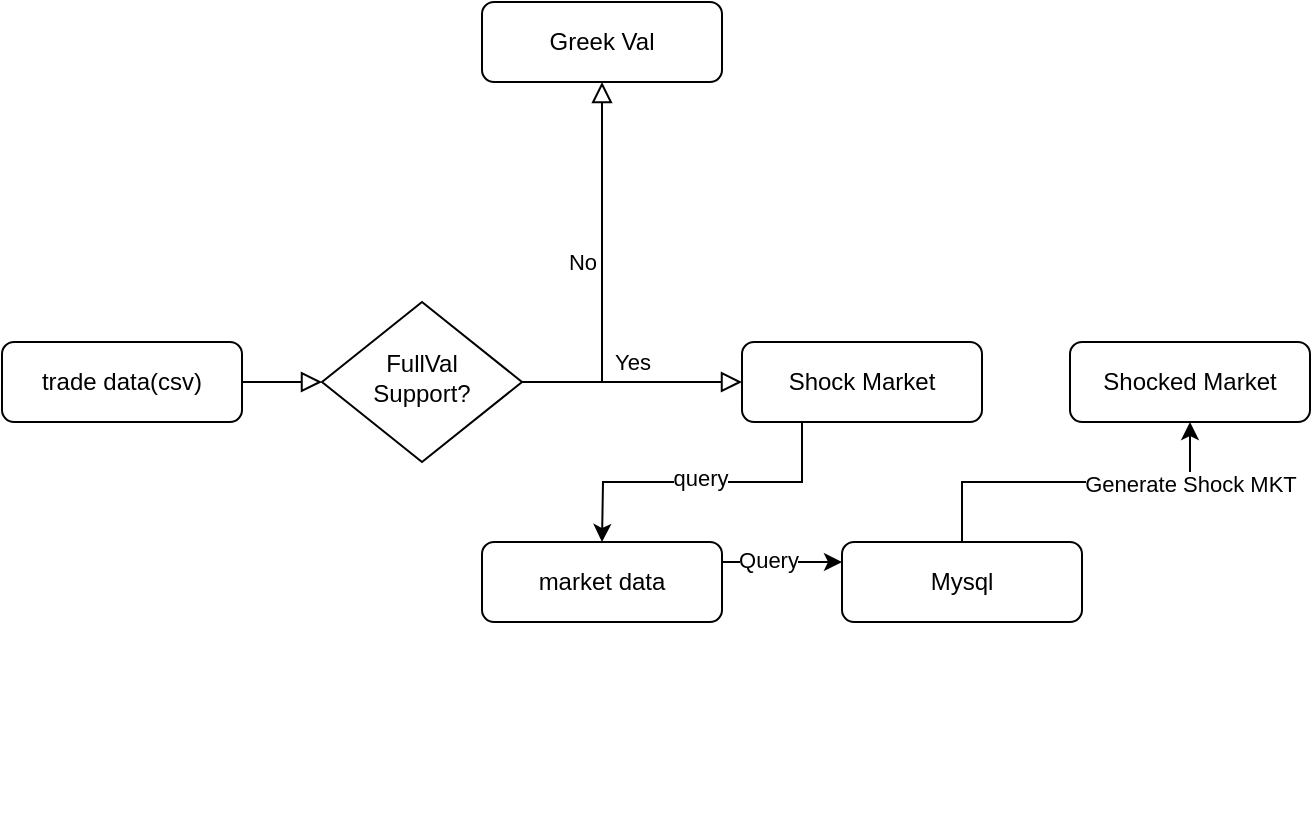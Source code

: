 <mxfile version="14.9.6" type="device"><diagram id="C5RBs43oDa-KdzZeNtuy" name="Page-1"><mxGraphModel dx="1715" dy="576" grid="1" gridSize="10" guides="1" tooltips="1" connect="1" arrows="1" fold="1" page="1" pageScale="1" pageWidth="827" pageHeight="1169" math="0" shadow="0"><root><mxCell id="WIyWlLk6GJQsqaUBKTNV-0"/><mxCell id="WIyWlLk6GJQsqaUBKTNV-1" parent="WIyWlLk6GJQsqaUBKTNV-0"/><mxCell id="WIyWlLk6GJQsqaUBKTNV-2" value="" style="rounded=0;html=1;jettySize=auto;orthogonalLoop=1;fontSize=11;endArrow=block;endFill=0;endSize=8;strokeWidth=1;shadow=0;labelBackgroundColor=none;edgeStyle=orthogonalEdgeStyle;" parent="WIyWlLk6GJQsqaUBKTNV-1" source="WIyWlLk6GJQsqaUBKTNV-3" target="WIyWlLk6GJQsqaUBKTNV-6" edge="1"><mxGeometry relative="1" as="geometry"/></mxCell><mxCell id="WIyWlLk6GJQsqaUBKTNV-3" value="trade data(csv)" style="rounded=1;whiteSpace=wrap;html=1;fontSize=12;glass=0;strokeWidth=1;shadow=0;" parent="WIyWlLk6GJQsqaUBKTNV-1" vertex="1"><mxGeometry x="-180" y="190" width="120" height="40" as="geometry"/></mxCell><mxCell id="WIyWlLk6GJQsqaUBKTNV-5" value="Yes" style="edgeStyle=orthogonalEdgeStyle;rounded=0;html=1;jettySize=auto;orthogonalLoop=1;fontSize=11;endArrow=block;endFill=0;endSize=8;strokeWidth=1;shadow=0;labelBackgroundColor=none;" parent="WIyWlLk6GJQsqaUBKTNV-1" source="WIyWlLk6GJQsqaUBKTNV-6" target="WIyWlLk6GJQsqaUBKTNV-7" edge="1"><mxGeometry y="10" relative="1" as="geometry"><mxPoint as="offset"/><Array as="points"><mxPoint x="160" y="210"/><mxPoint x="160" y="210"/></Array></mxGeometry></mxCell><mxCell id="WIyWlLk6GJQsqaUBKTNV-6" value="FullVal &lt;br&gt;Support?" style="rhombus;whiteSpace=wrap;html=1;shadow=0;fontFamily=Helvetica;fontSize=12;align=center;strokeWidth=1;spacing=6;spacingTop=-4;" parent="WIyWlLk6GJQsqaUBKTNV-1" vertex="1"><mxGeometry x="-20" y="170" width="100" height="80" as="geometry"/></mxCell><mxCell id="LUdICgrOAGJyedeGYw1P-6" style="edgeStyle=orthogonalEdgeStyle;rounded=0;orthogonalLoop=1;jettySize=auto;html=1;exitX=0.25;exitY=1;exitDx=0;exitDy=0;" edge="1" parent="WIyWlLk6GJQsqaUBKTNV-1" source="WIyWlLk6GJQsqaUBKTNV-7"><mxGeometry relative="1" as="geometry"><mxPoint x="120" y="290" as="targetPoint"/></mxGeometry></mxCell><mxCell id="LUdICgrOAGJyedeGYw1P-8" value="query" style="edgeLabel;html=1;align=center;verticalAlign=middle;resizable=0;points=[];" vertex="1" connectable="0" parent="LUdICgrOAGJyedeGYw1P-6"><mxGeometry x="0.02" y="-2" relative="1" as="geometry"><mxPoint as="offset"/></mxGeometry></mxCell><mxCell id="WIyWlLk6GJQsqaUBKTNV-7" value="Shock Market" style="rounded=1;whiteSpace=wrap;html=1;fontSize=12;glass=0;strokeWidth=1;shadow=0;" parent="WIyWlLk6GJQsqaUBKTNV-1" vertex="1"><mxGeometry x="190" y="190" width="120" height="40" as="geometry"/></mxCell><mxCell id="LUdICgrOAGJyedeGYw1P-11" style="edgeStyle=orthogonalEdgeStyle;rounded=0;orthogonalLoop=1;jettySize=auto;html=1;exitX=1;exitY=0.25;exitDx=0;exitDy=0;entryX=0;entryY=0.25;entryDx=0;entryDy=0;" edge="1" parent="WIyWlLk6GJQsqaUBKTNV-1" source="WIyWlLk6GJQsqaUBKTNV-11" target="LUdICgrOAGJyedeGYw1P-12"><mxGeometry relative="1" as="geometry"><mxPoint x="230" y="300" as="targetPoint"/></mxGeometry></mxCell><mxCell id="LUdICgrOAGJyedeGYw1P-13" value="Query" style="edgeLabel;html=1;align=center;verticalAlign=middle;resizable=0;points=[];" vertex="1" connectable="0" parent="LUdICgrOAGJyedeGYw1P-11"><mxGeometry x="-0.457" y="1" relative="1" as="geometry"><mxPoint x="6" as="offset"/></mxGeometry></mxCell><mxCell id="WIyWlLk6GJQsqaUBKTNV-11" value="market data" style="rounded=1;whiteSpace=wrap;html=1;fontSize=12;glass=0;strokeWidth=1;shadow=0;" parent="WIyWlLk6GJQsqaUBKTNV-1" vertex="1"><mxGeometry x="60" y="290" width="120" height="40" as="geometry"/></mxCell><mxCell id="LUdICgrOAGJyedeGYw1P-1" value="No" style="edgeStyle=orthogonalEdgeStyle;rounded=0;html=1;jettySize=auto;orthogonalLoop=1;fontSize=11;endArrow=block;endFill=0;endSize=8;strokeWidth=1;shadow=0;labelBackgroundColor=none;" edge="1" parent="WIyWlLk6GJQsqaUBKTNV-1"><mxGeometry y="10" relative="1" as="geometry"><mxPoint as="offset"/><mxPoint x="120" y="180" as="sourcePoint"/><mxPoint x="120" y="60" as="targetPoint"/><Array as="points"><mxPoint x="120" y="210"/><mxPoint x="120" y="80"/></Array></mxGeometry></mxCell><mxCell id="LUdICgrOAGJyedeGYw1P-3" value="Greek Val" style="rounded=1;whiteSpace=wrap;html=1;fontSize=12;glass=0;strokeWidth=1;shadow=0;" vertex="1" parent="WIyWlLk6GJQsqaUBKTNV-1"><mxGeometry x="60" y="20" width="120" height="40" as="geometry"/></mxCell><mxCell id="LUdICgrOAGJyedeGYw1P-4" value="" style="shape=image;verticalLabelPosition=bottom;labelBackgroundColor=#ffffff;verticalAlign=top;aspect=fixed;imageAspect=0;image=https://upload.wikimedia.org/wikipedia/commons/6/64/VaR_diagram.JPG;" vertex="1" parent="WIyWlLk6GJQsqaUBKTNV-1"><mxGeometry x="-180" y="270" width="230" height="156.58" as="geometry"/></mxCell><mxCell id="LUdICgrOAGJyedeGYw1P-16" value="" style="edgeStyle=orthogonalEdgeStyle;rounded=0;orthogonalLoop=1;jettySize=auto;html=1;entryX=0.5;entryY=1;entryDx=0;entryDy=0;" edge="1" parent="WIyWlLk6GJQsqaUBKTNV-1" source="LUdICgrOAGJyedeGYw1P-12" target="LUdICgrOAGJyedeGYw1P-18"><mxGeometry relative="1" as="geometry"><mxPoint x="370" y="230" as="targetPoint"/></mxGeometry></mxCell><mxCell id="LUdICgrOAGJyedeGYw1P-17" value="Generate Shock MKT" style="edgeLabel;html=1;align=center;verticalAlign=middle;resizable=0;points=[];" vertex="1" connectable="0" parent="LUdICgrOAGJyedeGYw1P-16"><mxGeometry x="0.224" y="-1" relative="1" as="geometry"><mxPoint x="37" as="offset"/></mxGeometry></mxCell><mxCell id="LUdICgrOAGJyedeGYw1P-12" value="Mysql" style="rounded=1;whiteSpace=wrap;html=1;fontSize=12;glass=0;strokeWidth=1;shadow=0;" vertex="1" parent="WIyWlLk6GJQsqaUBKTNV-1"><mxGeometry x="240" y="290" width="120" height="40" as="geometry"/></mxCell><mxCell id="LUdICgrOAGJyedeGYw1P-18" value="Shocked Market" style="rounded=1;whiteSpace=wrap;html=1;fontSize=12;glass=0;strokeWidth=1;shadow=0;" vertex="1" parent="WIyWlLk6GJQsqaUBKTNV-1"><mxGeometry x="354" y="190" width="120" height="40" as="geometry"/></mxCell></root></mxGraphModel></diagram></mxfile>